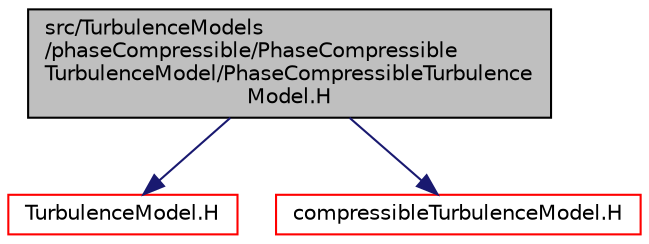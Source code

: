 digraph "src/TurbulenceModels/phaseCompressible/PhaseCompressibleTurbulenceModel/PhaseCompressibleTurbulenceModel.H"
{
  bgcolor="transparent";
  edge [fontname="Helvetica",fontsize="10",labelfontname="Helvetica",labelfontsize="10"];
  node [fontname="Helvetica",fontsize="10",shape=record];
  Node0 [label="src/TurbulenceModels\l/phaseCompressible/PhaseCompressible\lTurbulenceModel/PhaseCompressibleTurbulence\lModel.H",height=0.2,width=0.4,color="black", fillcolor="grey75", style="filled", fontcolor="black"];
  Node0 -> Node1 [color="midnightblue",fontsize="10",style="solid",fontname="Helvetica"];
  Node1 [label="TurbulenceModel.H",height=0.2,width=0.4,color="red",URL="$a18230.html"];
  Node0 -> Node328 [color="midnightblue",fontsize="10",style="solid",fontname="Helvetica"];
  Node328 [label="compressibleTurbulenceModel.H",height=0.2,width=0.4,color="red",URL="$a17555.html"];
}
